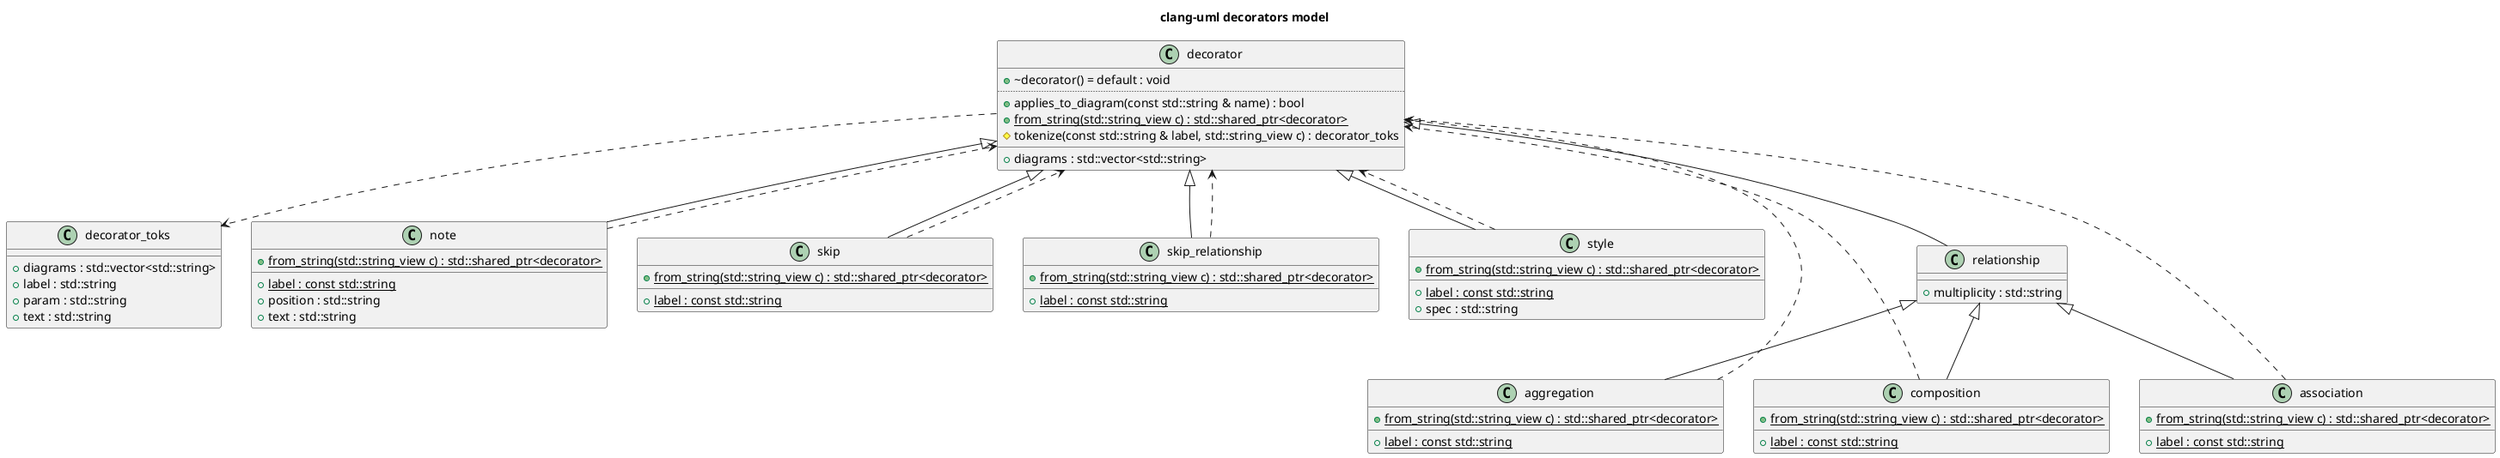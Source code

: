 @startuml
title clang-uml decorators model
class "decorator_toks" as C_0000532301235174338361
class C_0000532301235174338361 [[https://github.com/bkryza/clang-uml/blob/3d8a0ce428ce6b5e1e0585247ac90a82960dee8e/src/decorators/decorators.h#L29{decorator_toks}]] {
__
+diagrams : std::vector<std::string> [[[https://github.com/bkryza/clang-uml/blob/3d8a0ce428ce6b5e1e0585247ac90a82960dee8e/src/decorators/decorators.h#L31{diagrams}]]]
+label : std::string [[[https://github.com/bkryza/clang-uml/blob/3d8a0ce428ce6b5e1e0585247ac90a82960dee8e/src/decorators/decorators.h#L30{label}]]]
+param : std::string [[[https://github.com/bkryza/clang-uml/blob/3d8a0ce428ce6b5e1e0585247ac90a82960dee8e/src/decorators/decorators.h#L32{param}]]]
+text : std::string [[[https://github.com/bkryza/clang-uml/blob/3d8a0ce428ce6b5e1e0585247ac90a82960dee8e/src/decorators/decorators.h#L33{text}]]]
}
class "decorator" as C_0001039481254924641333
class C_0001039481254924641333 [[https://github.com/bkryza/clang-uml/blob/3d8a0ce428ce6b5e1e0585247ac90a82960dee8e/src/decorators/decorators.h#L36{decorator}]] {
+~decorator() = default : void [[[https://github.com/bkryza/clang-uml/blob/3d8a0ce428ce6b5e1e0585247ac90a82960dee8e/src/decorators/decorators.h#L39{~decorator}]]]
..
+applies_to_diagram(const std::string & name) : bool [[[https://github.com/bkryza/clang-uml/blob/3d8a0ce428ce6b5e1e0585247ac90a82960dee8e/src/decorators/decorators.h#L43{applies_to_diagram}]]]
{static} +from_string(std::string_view c) : std::shared_ptr<decorator> [[[https://github.com/bkryza/clang-uml/blob/3d8a0ce428ce6b5e1e0585247ac90a82960dee8e/src/decorators/decorators.h#L41{from_string}]]]
#tokenize(const std::string & label, std::string_view c) : decorator_toks [[[https://github.com/bkryza/clang-uml/blob/3d8a0ce428ce6b5e1e0585247ac90a82960dee8e/src/decorators/decorators.h#L46{tokenize}]]]
__
+diagrams : std::vector<std::string> [[[https://github.com/bkryza/clang-uml/blob/3d8a0ce428ce6b5e1e0585247ac90a82960dee8e/src/decorators/decorators.h#L37{diagrams}]]]
}
class "note" as C_0001347272482812804274
class C_0001347272482812804274 [[https://github.com/bkryza/clang-uml/blob/3d8a0ce428ce6b5e1e0585247ac90a82960dee8e/src/decorators/decorators.h#L49{note}]] {
{static} +from_string(std::string_view c) : std::shared_ptr<decorator> [[[https://github.com/bkryza/clang-uml/blob/3d8a0ce428ce6b5e1e0585247ac90a82960dee8e/src/decorators/decorators.h#L55{from_string}]]]
__
{static} +label : const std::string [[[https://github.com/bkryza/clang-uml/blob/3d8a0ce428ce6b5e1e0585247ac90a82960dee8e/src/decorators/decorators.h#L50{label}]]]
+position : std::string [[[https://github.com/bkryza/clang-uml/blob/3d8a0ce428ce6b5e1e0585247ac90a82960dee8e/src/decorators/decorators.h#L52{position}]]]
+text : std::string [[[https://github.com/bkryza/clang-uml/blob/3d8a0ce428ce6b5e1e0585247ac90a82960dee8e/src/decorators/decorators.h#L53{text}]]]
}
class "skip" as C_0001462474947254948682
class C_0001462474947254948682 [[https://github.com/bkryza/clang-uml/blob/3d8a0ce428ce6b5e1e0585247ac90a82960dee8e/src/decorators/decorators.h#L58{skip}]] {
{static} +from_string(std::string_view c) : std::shared_ptr<decorator> [[[https://github.com/bkryza/clang-uml/blob/3d8a0ce428ce6b5e1e0585247ac90a82960dee8e/src/decorators/decorators.h#L61{from_string}]]]
__
{static} +label : const std::string [[[https://github.com/bkryza/clang-uml/blob/3d8a0ce428ce6b5e1e0585247ac90a82960dee8e/src/decorators/decorators.h#L59{label}]]]
}
class "skip_relationship" as C_0000685427930366073750
class C_0000685427930366073750 [[https://github.com/bkryza/clang-uml/blob/3d8a0ce428ce6b5e1e0585247ac90a82960dee8e/src/decorators/decorators.h#L64{skip_relationship}]] {
{static} +from_string(std::string_view c) : std::shared_ptr<decorator> [[[https://github.com/bkryza/clang-uml/blob/3d8a0ce428ce6b5e1e0585247ac90a82960dee8e/src/decorators/decorators.h#L67{from_string}]]]
__
{static} +label : const std::string [[[https://github.com/bkryza/clang-uml/blob/3d8a0ce428ce6b5e1e0585247ac90a82960dee8e/src/decorators/decorators.h#L65{label}]]]
}
class "style" as C_0000116269747867995555
class C_0000116269747867995555 [[https://github.com/bkryza/clang-uml/blob/3d8a0ce428ce6b5e1e0585247ac90a82960dee8e/src/decorators/decorators.h#L70{style}]] {
{static} +from_string(std::string_view c) : std::shared_ptr<decorator> [[[https://github.com/bkryza/clang-uml/blob/3d8a0ce428ce6b5e1e0585247ac90a82960dee8e/src/decorators/decorators.h#L74{from_string}]]]
__
{static} +label : const std::string [[[https://github.com/bkryza/clang-uml/blob/3d8a0ce428ce6b5e1e0585247ac90a82960dee8e/src/decorators/decorators.h#L71{label}]]]
+spec : std::string [[[https://github.com/bkryza/clang-uml/blob/3d8a0ce428ce6b5e1e0585247ac90a82960dee8e/src/decorators/decorators.h#L73{spec}]]]
}
class "relationship" as C_0001576276283144132872
class C_0001576276283144132872 [[https://github.com/bkryza/clang-uml/blob/3d8a0ce428ce6b5e1e0585247ac90a82960dee8e/src/decorators/decorators.h#L77{relationship}]] {
__
+multiplicity : std::string [[[https://github.com/bkryza/clang-uml/blob/3d8a0ce428ce6b5e1e0585247ac90a82960dee8e/src/decorators/decorators.h#L78{multiplicity}]]]
}
class "aggregation" as C_0000175979950567138488
class C_0000175979950567138488 [[https://github.com/bkryza/clang-uml/blob/3d8a0ce428ce6b5e1e0585247ac90a82960dee8e/src/decorators/decorators.h#L81{aggregation}]] {
{static} +from_string(std::string_view c) : std::shared_ptr<decorator> [[[https://github.com/bkryza/clang-uml/blob/3d8a0ce428ce6b5e1e0585247ac90a82960dee8e/src/decorators/decorators.h#L84{from_string}]]]
__
{static} +label : const std::string [[[https://github.com/bkryza/clang-uml/blob/3d8a0ce428ce6b5e1e0585247ac90a82960dee8e/src/decorators/decorators.h#L82{label}]]]
}
class "composition" as C_0001028911016492067053
class C_0001028911016492067053 [[https://github.com/bkryza/clang-uml/blob/3d8a0ce428ce6b5e1e0585247ac90a82960dee8e/src/decorators/decorators.h#L87{composition}]] {
{static} +from_string(std::string_view c) : std::shared_ptr<decorator> [[[https://github.com/bkryza/clang-uml/blob/3d8a0ce428ce6b5e1e0585247ac90a82960dee8e/src/decorators/decorators.h#L90{from_string}]]]
__
{static} +label : const std::string [[[https://github.com/bkryza/clang-uml/blob/3d8a0ce428ce6b5e1e0585247ac90a82960dee8e/src/decorators/decorators.h#L88{label}]]]
}
class "association" as C_0001534243399456949265
class C_0001534243399456949265 [[https://github.com/bkryza/clang-uml/blob/3d8a0ce428ce6b5e1e0585247ac90a82960dee8e/src/decorators/decorators.h#L93{association}]] {
{static} +from_string(std::string_view c) : std::shared_ptr<decorator> [[[https://github.com/bkryza/clang-uml/blob/3d8a0ce428ce6b5e1e0585247ac90a82960dee8e/src/decorators/decorators.h#L96{from_string}]]]
__
{static} +label : const std::string [[[https://github.com/bkryza/clang-uml/blob/3d8a0ce428ce6b5e1e0585247ac90a82960dee8e/src/decorators/decorators.h#L94{label}]]]
}
C_0001039481254924641333 ..> C_0000532301235174338361
C_0001347272482812804274 ..> C_0001039481254924641333
C_0001039481254924641333 <|-- C_0001347272482812804274
C_0001462474947254948682 ..> C_0001039481254924641333
C_0001039481254924641333 <|-- C_0001462474947254948682
C_0000685427930366073750 ..> C_0001039481254924641333
C_0001039481254924641333 <|-- C_0000685427930366073750
C_0000116269747867995555 ..> C_0001039481254924641333
C_0001039481254924641333 <|-- C_0000116269747867995555
C_0001039481254924641333 <|-- C_0001576276283144132872
C_0000175979950567138488 ..> C_0001039481254924641333
C_0001576276283144132872 <|-- C_0000175979950567138488
C_0001028911016492067053 ..> C_0001039481254924641333
C_0001576276283144132872 <|-- C_0001028911016492067053
C_0001534243399456949265 ..> C_0001039481254924641333
C_0001576276283144132872 <|-- C_0001534243399456949265

'Generated with clang-uml, version 0.3.7-36-g13ea67c
'LLVM version Ubuntu clang version 15.0.6
@enduml
